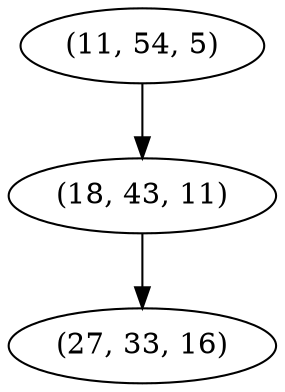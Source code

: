 digraph tree {
    "(11, 54, 5)";
    "(18, 43, 11)";
    "(27, 33, 16)";
    "(11, 54, 5)" -> "(18, 43, 11)";
    "(18, 43, 11)" -> "(27, 33, 16)";
}
